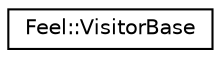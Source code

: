 digraph "Graphical Class Hierarchy"
{
 // LATEX_PDF_SIZE
  edge [fontname="Helvetica",fontsize="10",labelfontname="Helvetica",labelfontsize="10"];
  node [fontname="Helvetica",fontsize="10",shape=record];
  rankdir="LR";
  Node0 [label="Feel::VisitorBase",height=0.2,width=0.4,color="black", fillcolor="white", style="filled",URL="$classFeel_1_1VisitorBase.html",tooltip="The base class of any Acyclic Visitor."];
}
